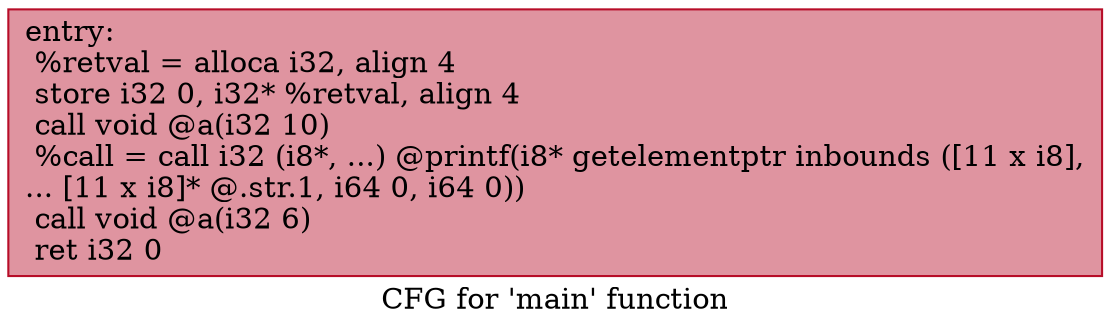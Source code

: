 digraph "CFG for 'main' function" {
	label="CFG for 'main' function";

	Node0x5565e49b5300 [shape=record,color="#b70d28ff", style=filled, fillcolor="#b70d2870",label="{entry:\l  %retval = alloca i32, align 4\l  store i32 0, i32* %retval, align 4\l  call void @a(i32 10)\l  %call = call i32 (i8*, ...) @printf(i8* getelementptr inbounds ([11 x i8],\l... [11 x i8]* @.str.1, i64 0, i64 0))\l  call void @a(i32 6)\l  ret i32 0\l}"];
}
